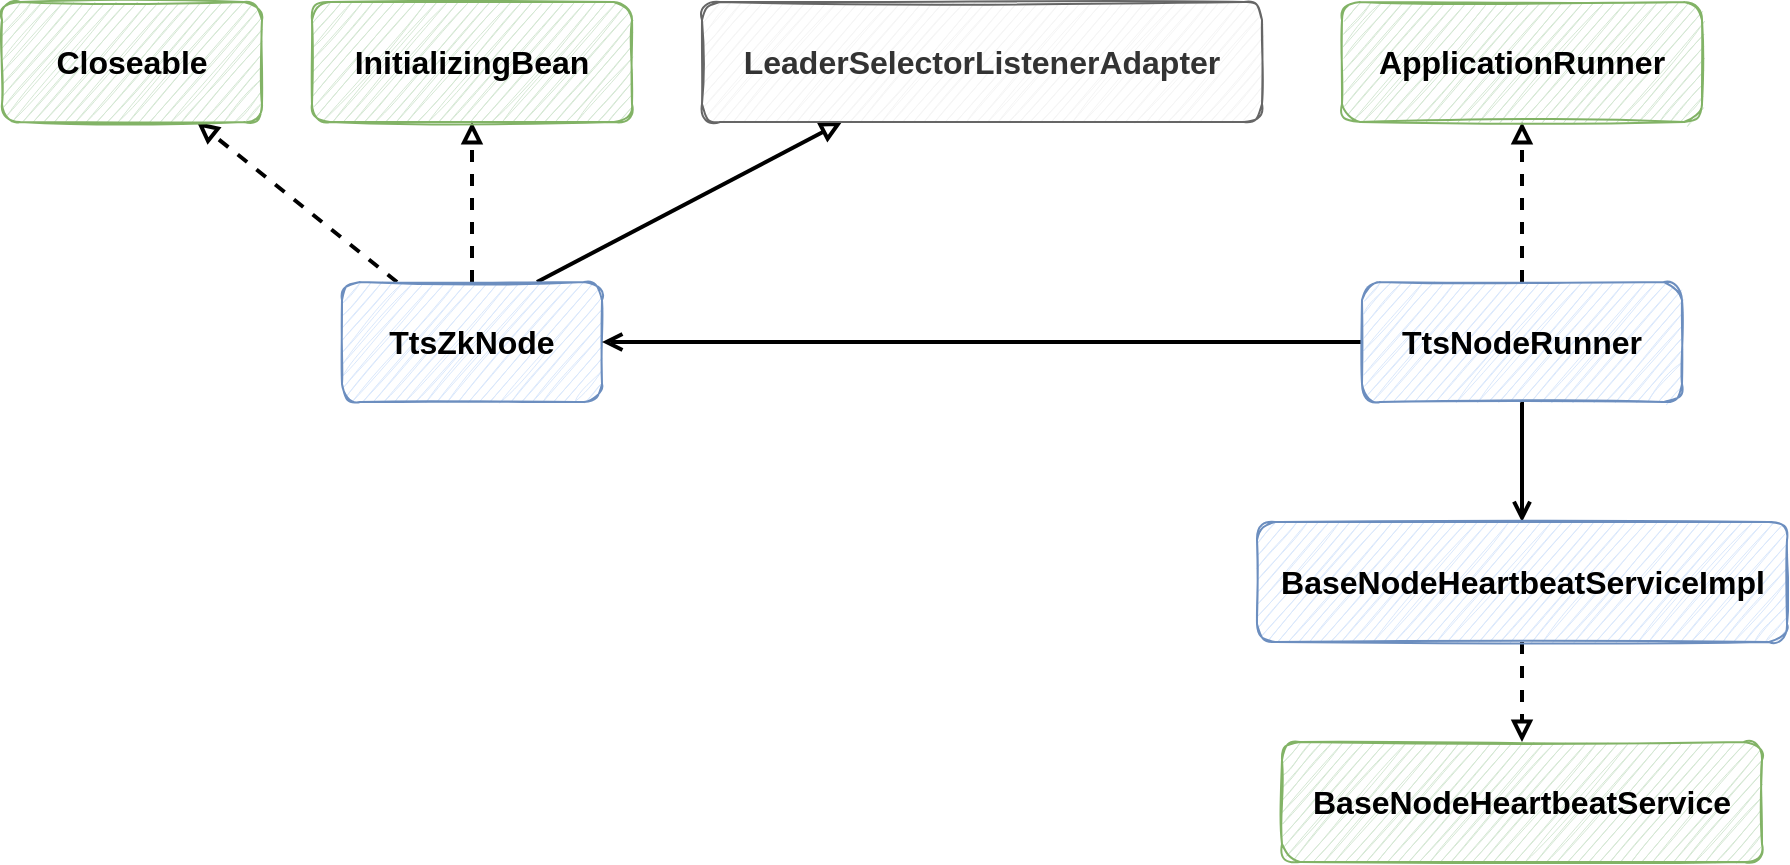 <mxfile version="20.7.4" type="device"><diagram id="Jqc0pNZaaVELtfqodvso" name="第 1 页"><mxGraphModel dx="1114" dy="793" grid="1" gridSize="10" guides="1" tooltips="1" connect="1" arrows="1" fold="1" page="1" pageScale="1" pageWidth="1169" pageHeight="827" math="0" shadow="0"><root><mxCell id="0"/><mxCell id="1" parent="0"/><mxCell id="fwLh1kyh4-yFyyzylWoX-6" style="rounded=0;orthogonalLoop=1;jettySize=auto;html=1;entryX=0.75;entryY=1;entryDx=0;entryDy=0;strokeWidth=2;endArrow=block;endFill=0;dashed=1;" parent="1" source="agTTt30FJLHiAx9CCglc-1" target="fwLh1kyh4-yFyyzylWoX-5" edge="1"><mxGeometry relative="1" as="geometry"/></mxCell><mxCell id="fwLh1kyh4-yFyyzylWoX-8" style="edgeStyle=none;rounded=0;orthogonalLoop=1;jettySize=auto;html=1;exitX=0.5;exitY=0;exitDx=0;exitDy=0;entryX=0.5;entryY=1;entryDx=0;entryDy=0;dashed=1;strokeWidth=2;endArrow=block;endFill=0;" parent="1" source="agTTt30FJLHiAx9CCglc-1" target="fwLh1kyh4-yFyyzylWoX-7" edge="1"><mxGeometry relative="1" as="geometry"/></mxCell><mxCell id="fwLh1kyh4-yFyyzylWoX-11" style="edgeStyle=none;rounded=0;orthogonalLoop=1;jettySize=auto;html=1;exitX=0.75;exitY=0;exitDx=0;exitDy=0;entryX=0.25;entryY=1;entryDx=0;entryDy=0;strokeWidth=2;endArrow=block;endFill=0;" parent="1" source="agTTt30FJLHiAx9CCglc-1" target="fwLh1kyh4-yFyyzylWoX-10" edge="1"><mxGeometry relative="1" as="geometry"/></mxCell><mxCell id="agTTt30FJLHiAx9CCglc-1" value="&lt;span style=&quot;font-size: 16px;&quot;&gt;&lt;b&gt;TtsZkNode&lt;/b&gt;&lt;/span&gt;" style="rounded=1;whiteSpace=wrap;html=1;sketch=1;fillColor=#dae8fc;strokeColor=#6c8ebf;" parent="1" vertex="1"><mxGeometry x="340" y="210" width="130" height="60" as="geometry"/></mxCell><mxCell id="fwLh1kyh4-yFyyzylWoX-5" value="&lt;span style=&quot;font-size: 16px;&quot;&gt;&lt;b&gt;Closeable&lt;/b&gt;&lt;/span&gt;" style="rounded=1;whiteSpace=wrap;html=1;sketch=1;fillColor=#d5e8d4;strokeColor=#82b366;" parent="1" vertex="1"><mxGeometry x="170" y="70" width="130" height="60" as="geometry"/></mxCell><mxCell id="fwLh1kyh4-yFyyzylWoX-7" value="&lt;span style=&quot;font-size: 16px;&quot;&gt;&lt;b&gt;InitializingBean&lt;/b&gt;&lt;/span&gt;" style="rounded=1;whiteSpace=wrap;html=1;sketch=1;fillColor=#d5e8d4;strokeColor=#82b366;" parent="1" vertex="1"><mxGeometry x="325" y="70" width="160" height="60" as="geometry"/></mxCell><mxCell id="fwLh1kyh4-yFyyzylWoX-10" value="&lt;span style=&quot;font-size: 16px;&quot;&gt;&lt;b&gt;LeaderSelectorListenerAdapter&lt;/b&gt;&lt;/span&gt;" style="rounded=1;whiteSpace=wrap;html=1;sketch=1;fillColor=#f5f5f5;strokeColor=#666666;fontColor=#333333;" parent="1" vertex="1"><mxGeometry x="520" y="70" width="280" height="60" as="geometry"/></mxCell><mxCell id="hNaN_cMMuU5RFHC_2VFr-4" style="edgeStyle=orthogonalEdgeStyle;rounded=0;orthogonalLoop=1;jettySize=auto;html=1;entryX=0.5;entryY=1;entryDx=0;entryDy=0;dashed=1;strokeWidth=2;endArrow=block;endFill=0;" parent="1" source="hNaN_cMMuU5RFHC_2VFr-1" target="hNaN_cMMuU5RFHC_2VFr-2" edge="1"><mxGeometry relative="1" as="geometry"/></mxCell><mxCell id="hNaN_cMMuU5RFHC_2VFr-5" style="edgeStyle=orthogonalEdgeStyle;rounded=0;orthogonalLoop=1;jettySize=auto;html=1;strokeWidth=2;endArrow=open;endFill=0;" parent="1" source="hNaN_cMMuU5RFHC_2VFr-1" target="agTTt30FJLHiAx9CCglc-1" edge="1"><mxGeometry relative="1" as="geometry"/></mxCell><mxCell id="hDCkdkUyDWW5j6C8WcPC-4" style="edgeStyle=orthogonalEdgeStyle;rounded=0;orthogonalLoop=1;jettySize=auto;html=1;exitX=0.5;exitY=1;exitDx=0;exitDy=0;strokeWidth=2;endArrow=open;endFill=0;" edge="1" parent="1" source="hNaN_cMMuU5RFHC_2VFr-1" target="hDCkdkUyDWW5j6C8WcPC-2"><mxGeometry relative="1" as="geometry"/></mxCell><mxCell id="hNaN_cMMuU5RFHC_2VFr-1" value="&lt;span style=&quot;font-size: 16px;&quot;&gt;&lt;b&gt;TtsNodeRunner&lt;/b&gt;&lt;/span&gt;" style="rounded=1;whiteSpace=wrap;html=1;sketch=1;fillColor=#dae8fc;strokeColor=#6c8ebf;" parent="1" vertex="1"><mxGeometry x="850" y="210" width="160" height="60" as="geometry"/></mxCell><mxCell id="hNaN_cMMuU5RFHC_2VFr-2" value="&lt;span style=&quot;font-size: 16px;&quot;&gt;&lt;b&gt;ApplicationRunner&lt;/b&gt;&lt;/span&gt;" style="rounded=1;whiteSpace=wrap;html=1;sketch=1;fillColor=#d5e8d4;strokeColor=#82b366;" parent="1" vertex="1"><mxGeometry x="840" y="70" width="180" height="60" as="geometry"/></mxCell><mxCell id="hDCkdkUyDWW5j6C8WcPC-1" value="&lt;span style=&quot;font-size: 16px;&quot;&gt;&lt;b&gt;BaseNodeHeartbeatService&lt;/b&gt;&lt;/span&gt;" style="rounded=1;whiteSpace=wrap;html=1;sketch=1;fillColor=#d5e8d4;strokeColor=#82b366;" vertex="1" parent="1"><mxGeometry x="810" y="440" width="240" height="60" as="geometry"/></mxCell><mxCell id="hDCkdkUyDWW5j6C8WcPC-3" style="edgeStyle=orthogonalEdgeStyle;rounded=0;orthogonalLoop=1;jettySize=auto;html=1;exitX=0.5;exitY=1;exitDx=0;exitDy=0;strokeWidth=2;dashed=1;endArrow=block;endFill=0;" edge="1" parent="1" source="hDCkdkUyDWW5j6C8WcPC-2" target="hDCkdkUyDWW5j6C8WcPC-1"><mxGeometry relative="1" as="geometry"/></mxCell><mxCell id="hDCkdkUyDWW5j6C8WcPC-2" value="&lt;b style=&quot;border-color: var(--border-color); font-size: 16px;&quot;&gt;BaseNodeHeartbeatServiceImpl&lt;/b&gt;" style="rounded=1;whiteSpace=wrap;html=1;sketch=1;fillColor=#dae8fc;strokeColor=#6c8ebf;" vertex="1" parent="1"><mxGeometry x="797.5" y="330" width="265" height="60" as="geometry"/></mxCell></root></mxGraphModel></diagram></mxfile>